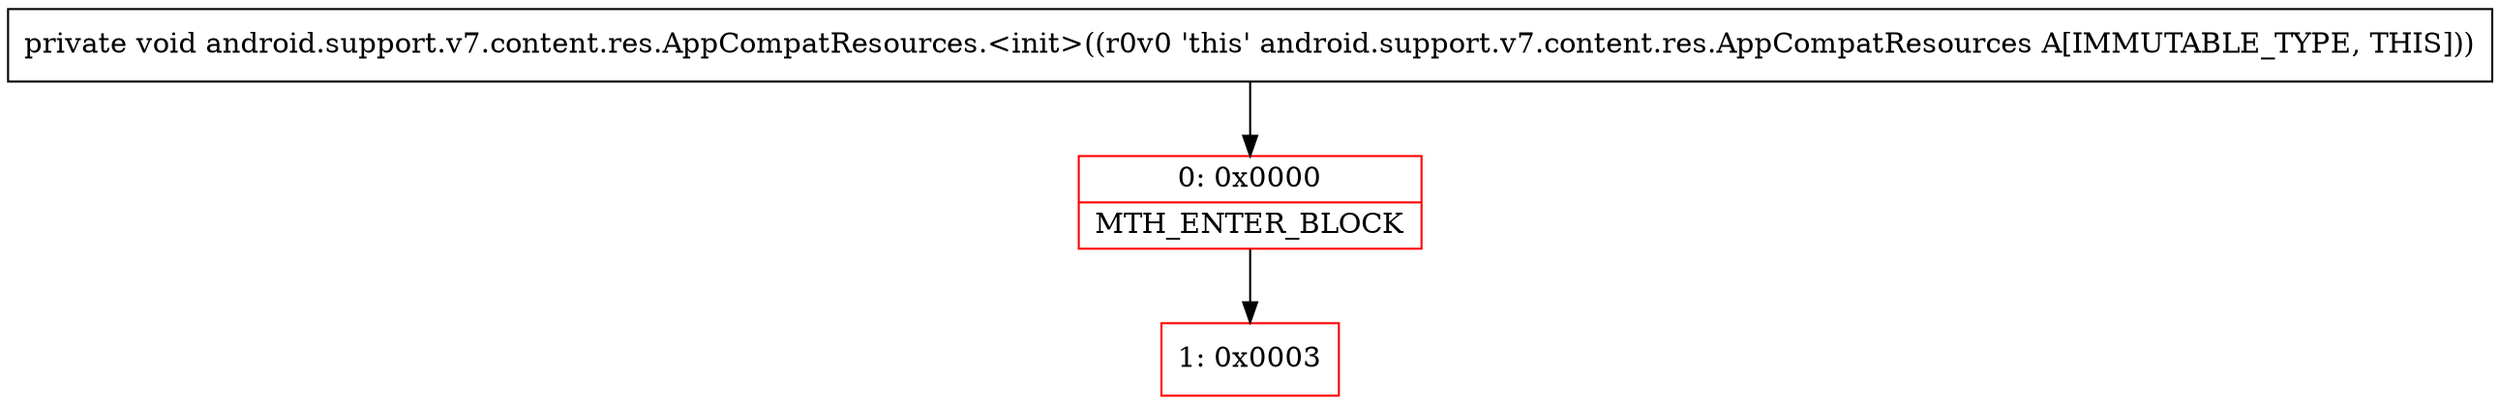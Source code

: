 digraph "CFG forandroid.support.v7.content.res.AppCompatResources.\<init\>()V" {
subgraph cluster_Region_583103707 {
label = "R(0)";
node [shape=record,color=blue];
}
Node_0 [shape=record,color=red,label="{0\:\ 0x0000|MTH_ENTER_BLOCK\l}"];
Node_1 [shape=record,color=red,label="{1\:\ 0x0003}"];
MethodNode[shape=record,label="{private void android.support.v7.content.res.AppCompatResources.\<init\>((r0v0 'this' android.support.v7.content.res.AppCompatResources A[IMMUTABLE_TYPE, THIS])) }"];
MethodNode -> Node_0;
Node_0 -> Node_1;
}

